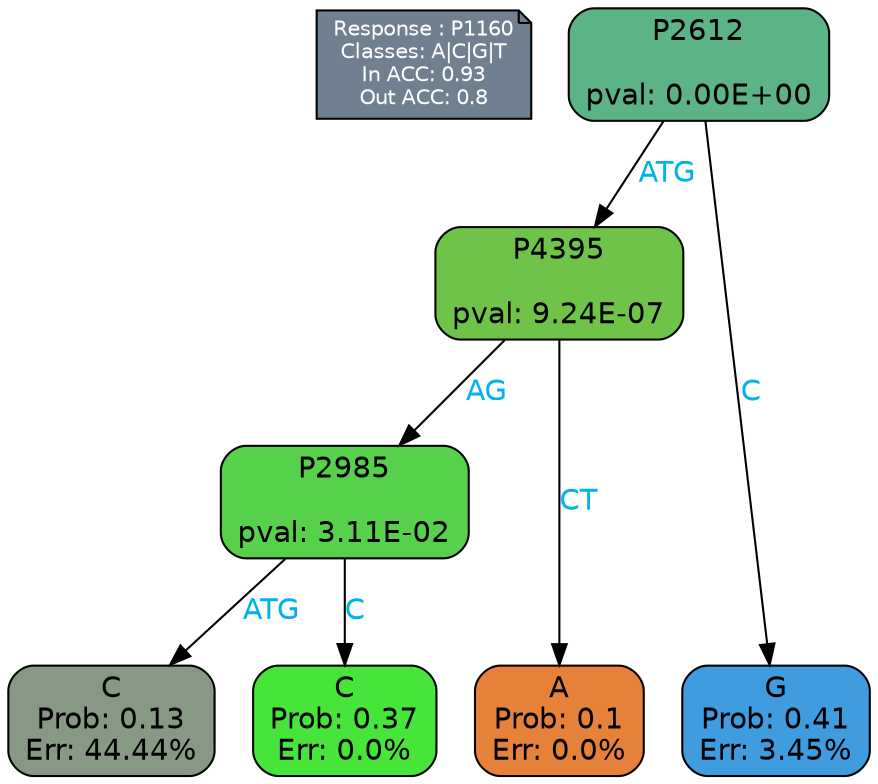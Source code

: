 digraph Tree {
node [shape=box, style="filled, rounded", color="black", fontname=helvetica] ;
graph [ranksep=equally, splines=polylines, bgcolor=transparent, dpi=600] ;
edge [fontname=helvetica] ;
LEGEND [label="Response : P1160
Classes: A|C|G|T
In ACC: 0.93
Out ACC: 0.8
",shape=note,align=left,style=filled,fillcolor="slategray",fontcolor="white",fontsize=10];1 [label="P2612

pval: 0.00E+00", fillcolor="#5bb386"] ;
2 [label="P4395

pval: 9.24E-07", fillcolor="#6fc349"] ;
3 [label="P2985

pval: 3.11E-02", fillcolor="#57d14c"] ;
4 [label="C
Prob: 0.13
Err: 44.44%", fillcolor="#879885"] ;
5 [label="C
Prob: 0.37
Err: 0.0%", fillcolor="#47e539"] ;
6 [label="A
Prob: 0.1
Err: 0.0%", fillcolor="#e58139"] ;
7 [label="G
Prob: 0.41
Err: 3.45%", fillcolor="#3e9cdf"] ;
1 -> 2 [label="ATG",fontcolor=deepskyblue2] ;
1 -> 7 [label="C",fontcolor=deepskyblue2] ;
2 -> 3 [label="AG",fontcolor=deepskyblue2] ;
2 -> 6 [label="CT",fontcolor=deepskyblue2] ;
3 -> 4 [label="ATG",fontcolor=deepskyblue2] ;
3 -> 5 [label="C",fontcolor=deepskyblue2] ;
{rank = same; 4;5;6;7;}{rank = same; LEGEND;1;}}